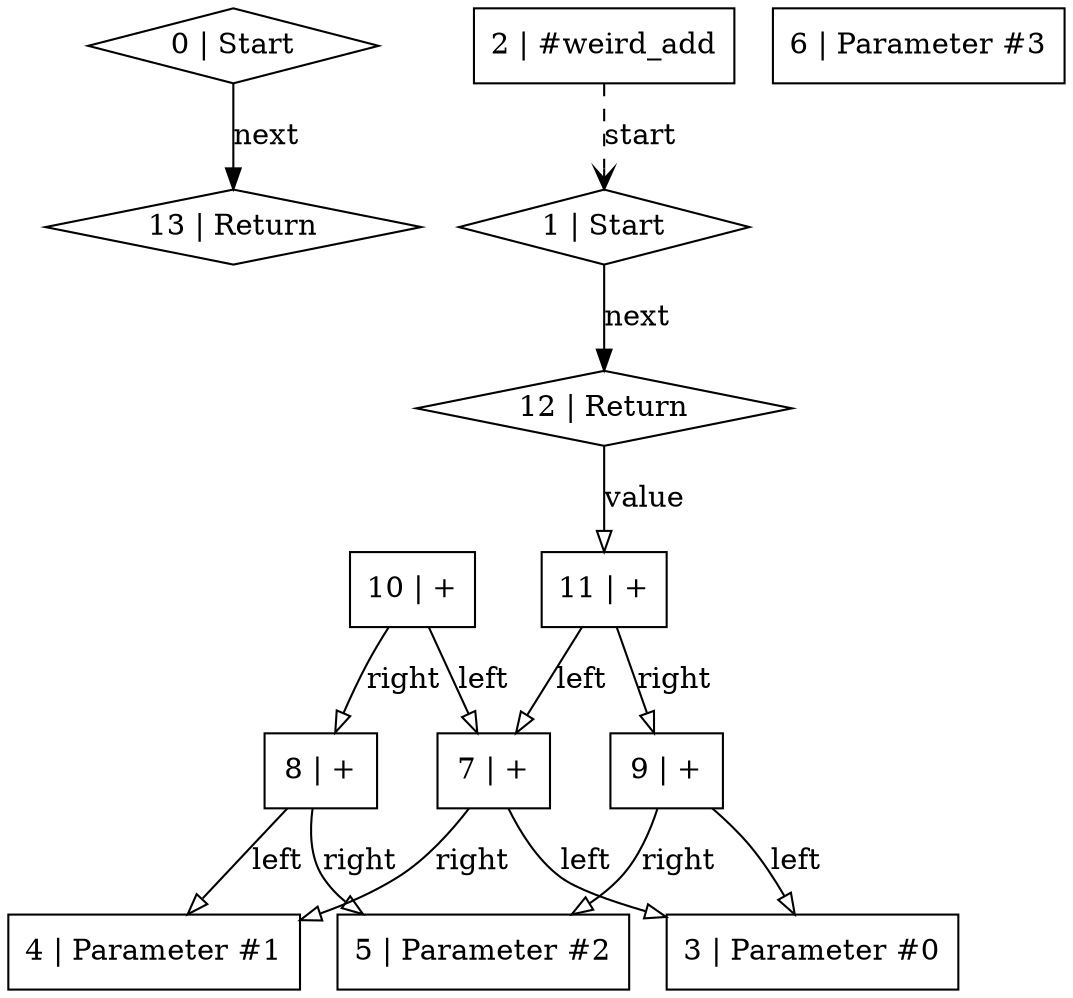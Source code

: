 digraph {
  "0" [
    label = "0 | Start";
    shape = "diamond";
  ];
  "1" [
    label = "1 | Start";
    shape = "diamond";
  ];
  "2" [
    label = "2 | #weird_add";
    shape = "rectangle";
  ];
  "3" [
    label = "3 | Parameter #0";
    shape = "rectangle";
  ];
  "4" [
    label = "4 | Parameter #1";
    shape = "rectangle";
  ];
  "5" [
    label = "5 | Parameter #2";
    shape = "rectangle";
  ];
  "6" [
    label = "6 | Parameter #3";
    shape = "rectangle";
  ];
  "7" [
    label = "7 | +";
    shape = "rectangle";
  ];
  "8" [
    label = "8 | +";
    shape = "rectangle";
  ];
  "9" [
    label = "9 | +";
    shape = "rectangle";
  ];
  "10" [
    label = "10 | +";
    shape = "rectangle";
  ];
  "11" [
    label = "11 | +";
    shape = "rectangle";
  ];
  "12" [
    label = "12 | Return";
    shape = "diamond";
  ];
  "13" [
    label = "13 | Return";
    shape = "diamond";
  ];
  "0" -> "13" [
    label = "next";
    arrowhead = "normal";
  ];
  "1" -> "12" [
    label = "next";
    arrowhead = "normal";
  ];
  "2" -> "1" [
    label = "start";
    arrowhead = "vee";
    style = "dashed";
  ];
  "7" -> "3" [
    label = "left";
    arrowhead = "onormal";
  ];
  "7" -> "4" [
    label = "right";
    arrowhead = "onormal";
  ];
  "8" -> "4" [
    label = "left";
    arrowhead = "onormal";
  ];
  "8" -> "5" [
    label = "right";
    arrowhead = "onormal";
  ];
  "9" -> "3" [
    label = "left";
    arrowhead = "onormal";
  ];
  "9" -> "5" [
    label = "right";
    arrowhead = "onormal";
  ];
  "10" -> "7" [
    label = "left";
    arrowhead = "onormal";
  ];
  "10" -> "8" [
    label = "right";
    arrowhead = "onormal";
  ];
  "11" -> "7" [
    label = "left";
    arrowhead = "onormal";
  ];
  "11" -> "9" [
    label = "right";
    arrowhead = "onormal";
  ];
  "12" -> "11" [
    label = "value";
    arrowhead = "onormal";
  ];
}